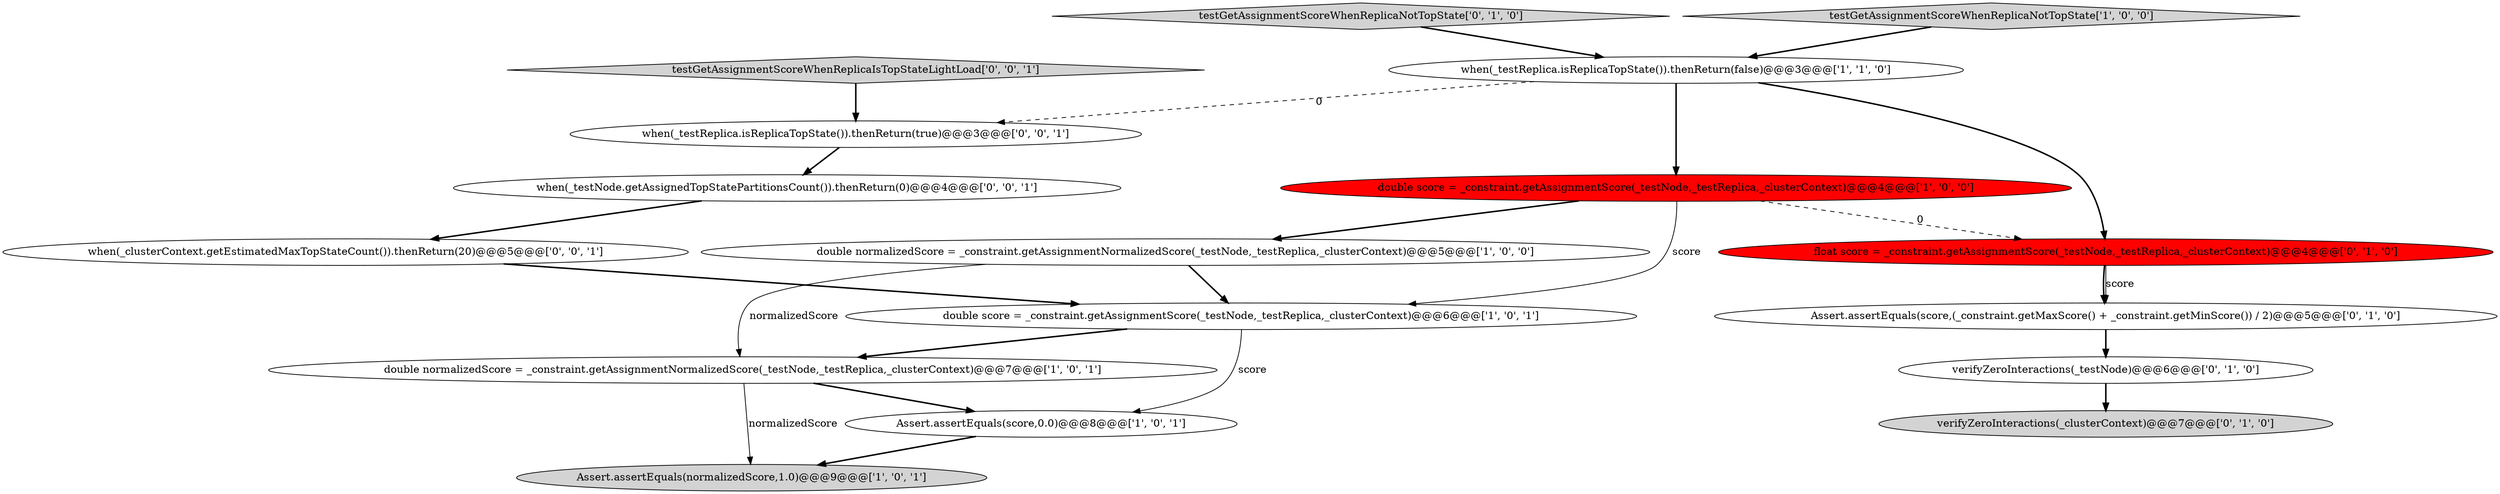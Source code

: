 digraph {
4 [style = filled, label = "double score = _constraint.getAssignmentScore(_testNode,_testReplica,_clusterContext)@@@6@@@['1', '0', '1']", fillcolor = white, shape = ellipse image = "AAA0AAABBB1BBB"];
2 [style = filled, label = "double normalizedScore = _constraint.getAssignmentNormalizedScore(_testNode,_testReplica,_clusterContext)@@@7@@@['1', '0', '1']", fillcolor = white, shape = ellipse image = "AAA0AAABBB1BBB"];
8 [style = filled, label = "Assert.assertEquals(score,(_constraint.getMaxScore() + _constraint.getMinScore()) / 2)@@@5@@@['0', '1', '0']", fillcolor = white, shape = ellipse image = "AAA0AAABBB2BBB"];
15 [style = filled, label = "when(_testReplica.isReplicaTopState()).thenReturn(true)@@@3@@@['0', '0', '1']", fillcolor = white, shape = ellipse image = "AAA0AAABBB3BBB"];
13 [style = filled, label = "testGetAssignmentScoreWhenReplicaIsTopStateLightLoad['0', '0', '1']", fillcolor = lightgray, shape = diamond image = "AAA0AAABBB3BBB"];
7 [style = filled, label = "double normalizedScore = _constraint.getAssignmentNormalizedScore(_testNode,_testReplica,_clusterContext)@@@5@@@['1', '0', '0']", fillcolor = white, shape = ellipse image = "AAA0AAABBB1BBB"];
9 [style = filled, label = "float score = _constraint.getAssignmentScore(_testNode,_testReplica,_clusterContext)@@@4@@@['0', '1', '0']", fillcolor = red, shape = ellipse image = "AAA1AAABBB2BBB"];
5 [style = filled, label = "Assert.assertEquals(score,0.0)@@@8@@@['1', '0', '1']", fillcolor = white, shape = ellipse image = "AAA0AAABBB1BBB"];
10 [style = filled, label = "verifyZeroInteractions(_testNode)@@@6@@@['0', '1', '0']", fillcolor = white, shape = ellipse image = "AAA0AAABBB2BBB"];
3 [style = filled, label = "double score = _constraint.getAssignmentScore(_testNode,_testReplica,_clusterContext)@@@4@@@['1', '0', '0']", fillcolor = red, shape = ellipse image = "AAA1AAABBB1BBB"];
1 [style = filled, label = "Assert.assertEquals(normalizedScore,1.0)@@@9@@@['1', '0', '1']", fillcolor = lightgray, shape = ellipse image = "AAA0AAABBB1BBB"];
6 [style = filled, label = "when(_testReplica.isReplicaTopState()).thenReturn(false)@@@3@@@['1', '1', '0']", fillcolor = white, shape = ellipse image = "AAA0AAABBB1BBB"];
16 [style = filled, label = "when(_testNode.getAssignedTopStatePartitionsCount()).thenReturn(0)@@@4@@@['0', '0', '1']", fillcolor = white, shape = ellipse image = "AAA0AAABBB3BBB"];
12 [style = filled, label = "verifyZeroInteractions(_clusterContext)@@@7@@@['0', '1', '0']", fillcolor = lightgray, shape = ellipse image = "AAA0AAABBB2BBB"];
11 [style = filled, label = "testGetAssignmentScoreWhenReplicaNotTopState['0', '1', '0']", fillcolor = lightgray, shape = diamond image = "AAA0AAABBB2BBB"];
0 [style = filled, label = "testGetAssignmentScoreWhenReplicaNotTopState['1', '0', '0']", fillcolor = lightgray, shape = diamond image = "AAA0AAABBB1BBB"];
14 [style = filled, label = "when(_clusterContext.getEstimatedMaxTopStateCount()).thenReturn(20)@@@5@@@['0', '0', '1']", fillcolor = white, shape = ellipse image = "AAA0AAABBB3BBB"];
6->3 [style = bold, label=""];
8->10 [style = bold, label=""];
7->2 [style = solid, label="normalizedScore"];
3->4 [style = solid, label="score"];
2->1 [style = solid, label="normalizedScore"];
0->6 [style = bold, label=""];
11->6 [style = bold, label=""];
4->2 [style = bold, label=""];
7->4 [style = bold, label=""];
9->8 [style = bold, label=""];
15->16 [style = bold, label=""];
5->1 [style = bold, label=""];
4->5 [style = solid, label="score"];
9->8 [style = solid, label="score"];
3->7 [style = bold, label=""];
3->9 [style = dashed, label="0"];
6->15 [style = dashed, label="0"];
10->12 [style = bold, label=""];
16->14 [style = bold, label=""];
13->15 [style = bold, label=""];
6->9 [style = bold, label=""];
2->5 [style = bold, label=""];
14->4 [style = bold, label=""];
}
